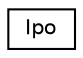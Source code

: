 digraph G
{
  edge [fontname="Helvetica",fontsize="10",labelfontname="Helvetica",labelfontsize="10"];
  node [fontname="Helvetica",fontsize="10",shape=record];
  rankdir=LR;
  Node1 [label="Ipo",height=0.2,width=0.4,color="black", fillcolor="white", style="filled",URL="$d2/dc5/structIpo.html"];
}
